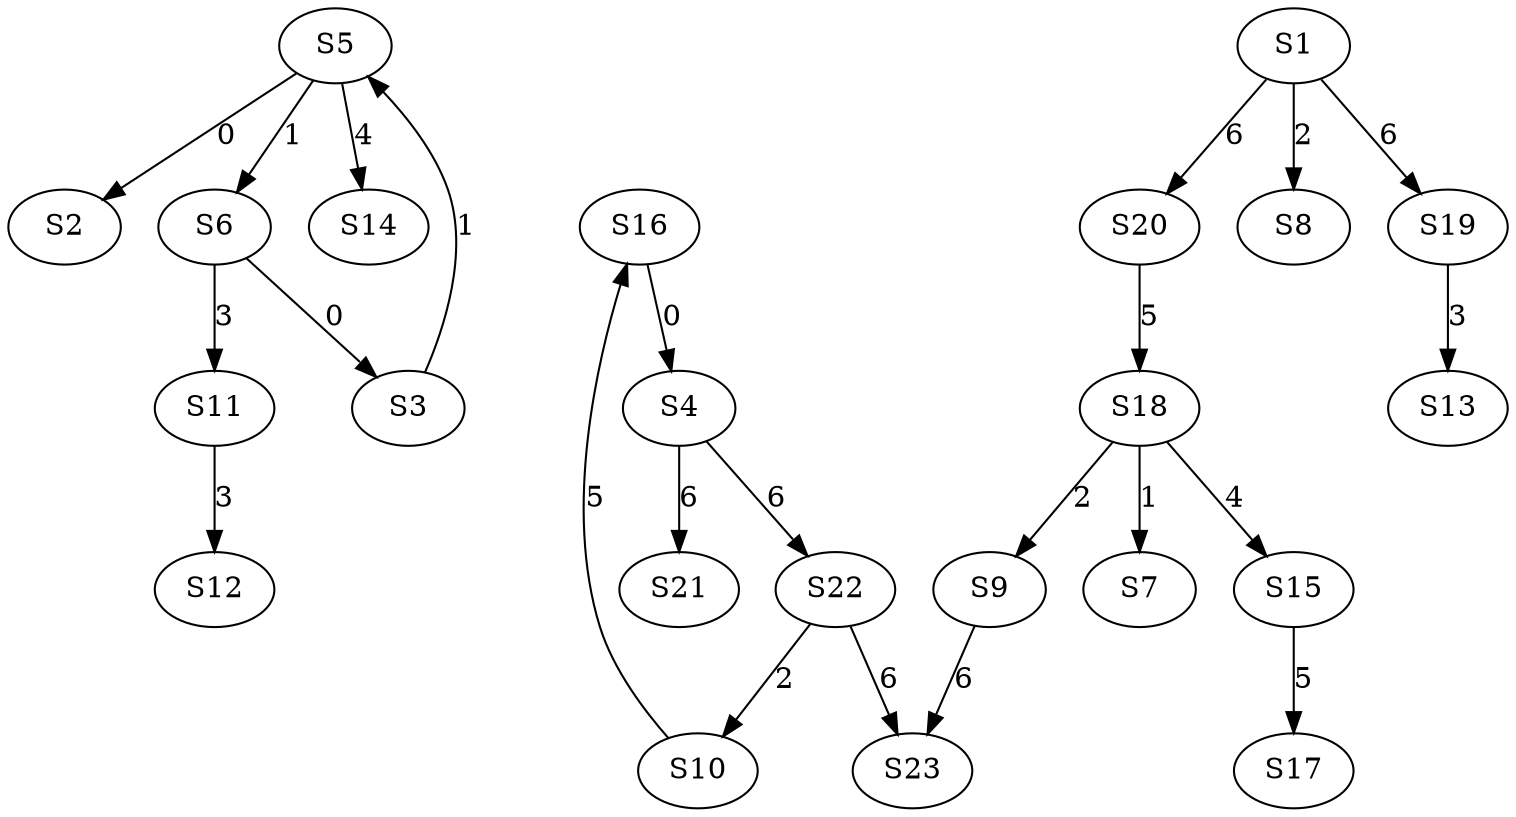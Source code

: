 strict digraph {
	S5 -> S2 [ label = 0 ];
	S6 -> S3 [ label = 0 ];
	S16 -> S4 [ label = 0 ];
	S3 -> S5 [ label = 1 ];
	S5 -> S6 [ label = 1 ];
	S18 -> S7 [ label = 1 ];
	S1 -> S8 [ label = 2 ];
	S18 -> S9 [ label = 2 ];
	S22 -> S10 [ label = 2 ];
	S6 -> S11 [ label = 3 ];
	S11 -> S12 [ label = 3 ];
	S19 -> S13 [ label = 3 ];
	S5 -> S14 [ label = 4 ];
	S18 -> S15 [ label = 4 ];
	S10 -> S16 [ label = 5 ];
	S15 -> S17 [ label = 5 ];
	S20 -> S18 [ label = 5 ];
	S1 -> S19 [ label = 6 ];
	S1 -> S20 [ label = 6 ];
	S4 -> S21 [ label = 6 ];
	S4 -> S22 [ label = 6 ];
	S9 -> S23 [ label = 6 ];
	S22 -> S23 [ label = 6 ];
}